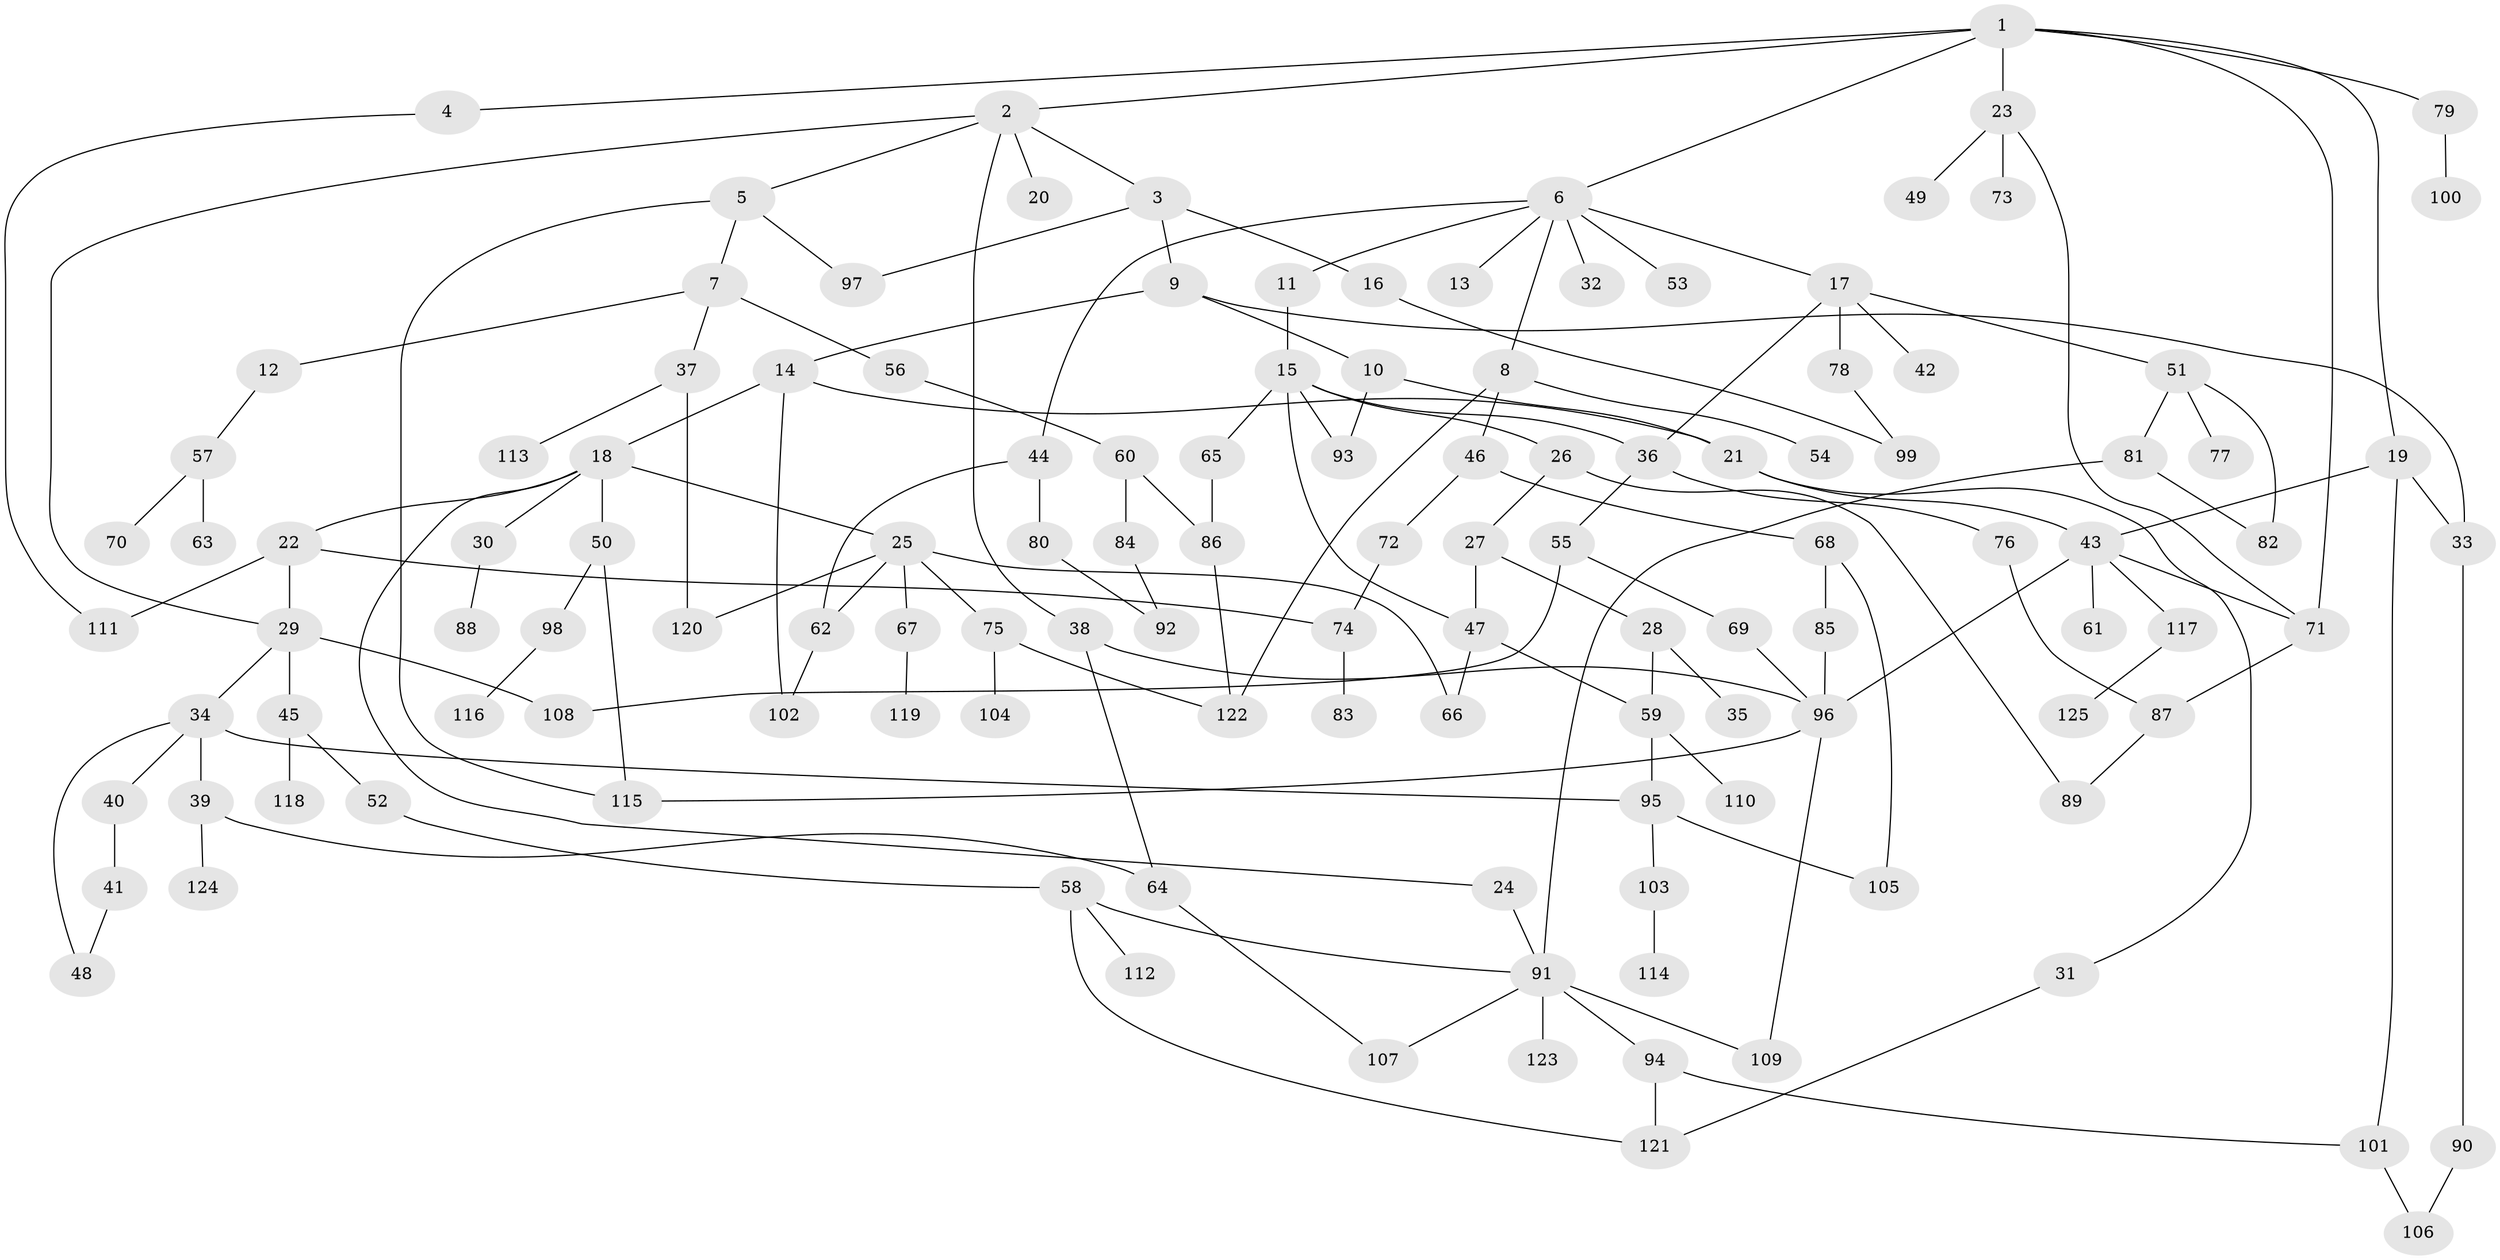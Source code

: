 // Generated by graph-tools (version 1.1) at 2025/10/02/27/25 16:10:51]
// undirected, 125 vertices, 167 edges
graph export_dot {
graph [start="1"]
  node [color=gray90,style=filled];
  1;
  2;
  3;
  4;
  5;
  6;
  7;
  8;
  9;
  10;
  11;
  12;
  13;
  14;
  15;
  16;
  17;
  18;
  19;
  20;
  21;
  22;
  23;
  24;
  25;
  26;
  27;
  28;
  29;
  30;
  31;
  32;
  33;
  34;
  35;
  36;
  37;
  38;
  39;
  40;
  41;
  42;
  43;
  44;
  45;
  46;
  47;
  48;
  49;
  50;
  51;
  52;
  53;
  54;
  55;
  56;
  57;
  58;
  59;
  60;
  61;
  62;
  63;
  64;
  65;
  66;
  67;
  68;
  69;
  70;
  71;
  72;
  73;
  74;
  75;
  76;
  77;
  78;
  79;
  80;
  81;
  82;
  83;
  84;
  85;
  86;
  87;
  88;
  89;
  90;
  91;
  92;
  93;
  94;
  95;
  96;
  97;
  98;
  99;
  100;
  101;
  102;
  103;
  104;
  105;
  106;
  107;
  108;
  109;
  110;
  111;
  112;
  113;
  114;
  115;
  116;
  117;
  118;
  119;
  120;
  121;
  122;
  123;
  124;
  125;
  1 -- 2;
  1 -- 4;
  1 -- 6;
  1 -- 19;
  1 -- 23;
  1 -- 71;
  1 -- 79;
  2 -- 3;
  2 -- 5;
  2 -- 20;
  2 -- 38;
  2 -- 29;
  3 -- 9;
  3 -- 16;
  3 -- 97;
  4 -- 111;
  5 -- 7;
  5 -- 97;
  5 -- 115;
  6 -- 8;
  6 -- 11;
  6 -- 13;
  6 -- 17;
  6 -- 32;
  6 -- 44;
  6 -- 53;
  7 -- 12;
  7 -- 37;
  7 -- 56;
  8 -- 46;
  8 -- 54;
  8 -- 122;
  9 -- 10;
  9 -- 14;
  9 -- 33;
  10 -- 21;
  10 -- 93;
  11 -- 15;
  12 -- 57;
  14 -- 18;
  14 -- 102;
  14 -- 21;
  15 -- 26;
  15 -- 47;
  15 -- 65;
  15 -- 93;
  15 -- 36;
  16 -- 99;
  17 -- 36;
  17 -- 42;
  17 -- 51;
  17 -- 78;
  18 -- 22;
  18 -- 24;
  18 -- 25;
  18 -- 30;
  18 -- 50;
  19 -- 33;
  19 -- 101;
  19 -- 43;
  21 -- 31;
  21 -- 43;
  22 -- 29;
  22 -- 111;
  22 -- 74;
  23 -- 49;
  23 -- 73;
  23 -- 71;
  24 -- 91;
  25 -- 66;
  25 -- 67;
  25 -- 75;
  25 -- 62;
  25 -- 120;
  26 -- 27;
  26 -- 89;
  27 -- 28;
  27 -- 47;
  28 -- 35;
  28 -- 59;
  29 -- 34;
  29 -- 45;
  29 -- 108;
  30 -- 88;
  31 -- 121;
  33 -- 90;
  34 -- 39;
  34 -- 40;
  34 -- 48;
  34 -- 95;
  36 -- 55;
  36 -- 76;
  37 -- 113;
  37 -- 120;
  38 -- 64;
  38 -- 96;
  39 -- 64;
  39 -- 124;
  40 -- 41;
  41 -- 48;
  43 -- 61;
  43 -- 117;
  43 -- 96;
  43 -- 71;
  44 -- 62;
  44 -- 80;
  45 -- 52;
  45 -- 118;
  46 -- 68;
  46 -- 72;
  47 -- 59;
  47 -- 66;
  50 -- 98;
  50 -- 115;
  51 -- 77;
  51 -- 81;
  51 -- 82;
  52 -- 58;
  55 -- 69;
  55 -- 108;
  56 -- 60;
  57 -- 63;
  57 -- 70;
  58 -- 112;
  58 -- 121;
  58 -- 91;
  59 -- 95;
  59 -- 110;
  60 -- 84;
  60 -- 86;
  62 -- 102;
  64 -- 107;
  65 -- 86;
  67 -- 119;
  68 -- 85;
  68 -- 105;
  69 -- 96;
  71 -- 87;
  72 -- 74;
  74 -- 83;
  75 -- 104;
  75 -- 122;
  76 -- 87;
  78 -- 99;
  79 -- 100;
  80 -- 92;
  81 -- 91;
  81 -- 82;
  84 -- 92;
  85 -- 96;
  86 -- 122;
  87 -- 89;
  90 -- 106;
  91 -- 94;
  91 -- 107;
  91 -- 123;
  91 -- 109;
  94 -- 121;
  94 -- 101;
  95 -- 103;
  95 -- 105;
  96 -- 109;
  96 -- 115;
  98 -- 116;
  101 -- 106;
  103 -- 114;
  117 -- 125;
}
